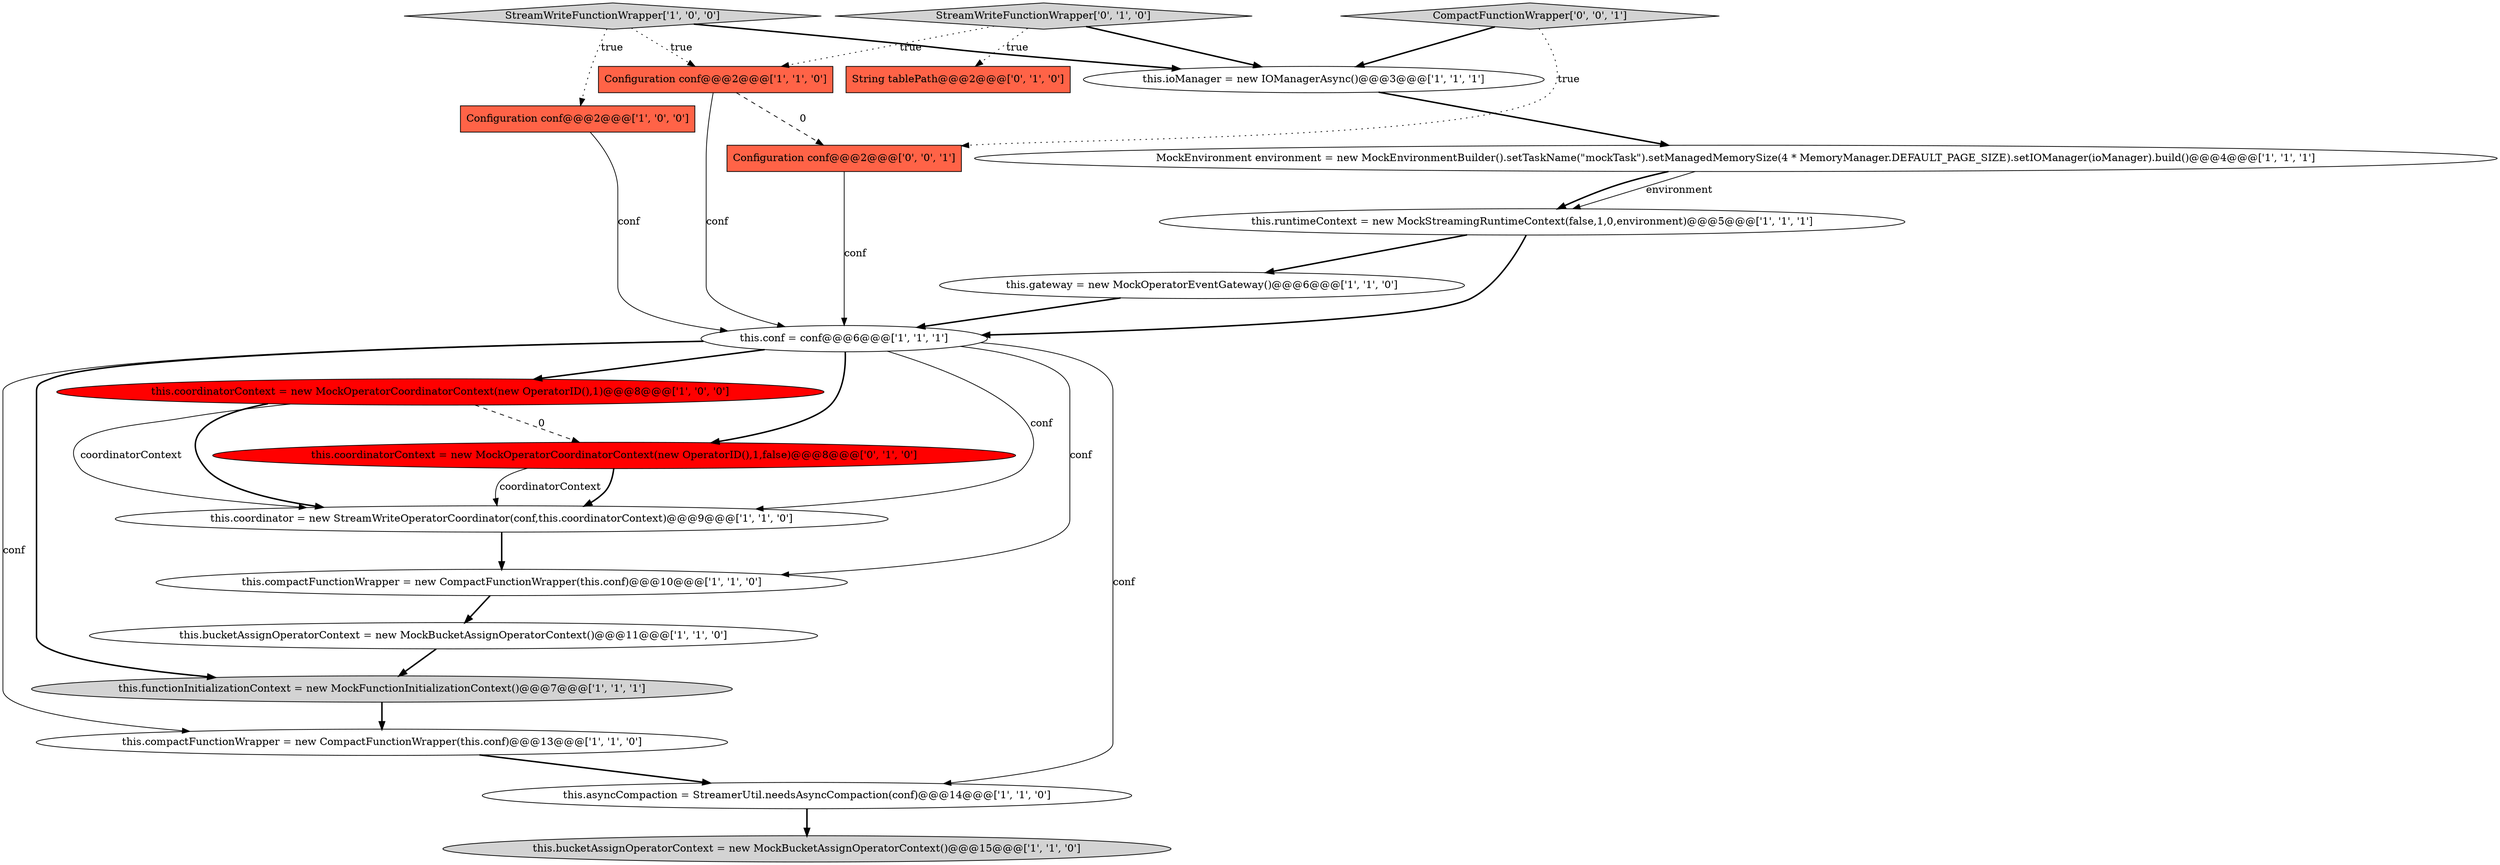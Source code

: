digraph {
8 [style = filled, label = "MockEnvironment environment = new MockEnvironmentBuilder().setTaskName(\"mockTask\").setManagedMemorySize(4 * MemoryManager.DEFAULT_PAGE_SIZE).setIOManager(ioManager).build()@@@4@@@['1', '1', '1']", fillcolor = white, shape = ellipse image = "AAA0AAABBB1BBB"];
20 [style = filled, label = "Configuration conf@@@2@@@['0', '0', '1']", fillcolor = tomato, shape = box image = "AAA0AAABBB3BBB"];
5 [style = filled, label = "this.compactFunctionWrapper = new CompactFunctionWrapper(this.conf)@@@13@@@['1', '1', '0']", fillcolor = white, shape = ellipse image = "AAA0AAABBB1BBB"];
15 [style = filled, label = "this.asyncCompaction = StreamerUtil.needsAsyncCompaction(conf)@@@14@@@['1', '1', '0']", fillcolor = white, shape = ellipse image = "AAA0AAABBB1BBB"];
17 [style = filled, label = "this.coordinatorContext = new MockOperatorCoordinatorContext(new OperatorID(),1,false)@@@8@@@['0', '1', '0']", fillcolor = red, shape = ellipse image = "AAA1AAABBB2BBB"];
3 [style = filled, label = "Configuration conf@@@2@@@['1', '0', '0']", fillcolor = tomato, shape = box image = "AAA0AAABBB1BBB"];
11 [style = filled, label = "StreamWriteFunctionWrapper['1', '0', '0']", fillcolor = lightgray, shape = diamond image = "AAA0AAABBB1BBB"];
1 [style = filled, label = "this.gateway = new MockOperatorEventGateway()@@@6@@@['1', '1', '0']", fillcolor = white, shape = ellipse image = "AAA0AAABBB1BBB"];
19 [style = filled, label = "CompactFunctionWrapper['0', '0', '1']", fillcolor = lightgray, shape = diamond image = "AAA0AAABBB3BBB"];
12 [style = filled, label = "this.bucketAssignOperatorContext = new MockBucketAssignOperatorContext()@@@11@@@['1', '1', '0']", fillcolor = white, shape = ellipse image = "AAA0AAABBB1BBB"];
18 [style = filled, label = "StreamWriteFunctionWrapper['0', '1', '0']", fillcolor = lightgray, shape = diamond image = "AAA0AAABBB2BBB"];
9 [style = filled, label = "this.functionInitializationContext = new MockFunctionInitializationContext()@@@7@@@['1', '1', '1']", fillcolor = lightgray, shape = ellipse image = "AAA0AAABBB1BBB"];
4 [style = filled, label = "this.conf = conf@@@6@@@['1', '1', '1']", fillcolor = white, shape = ellipse image = "AAA0AAABBB1BBB"];
2 [style = filled, label = "this.coordinator = new StreamWriteOperatorCoordinator(conf,this.coordinatorContext)@@@9@@@['1', '1', '0']", fillcolor = white, shape = ellipse image = "AAA0AAABBB1BBB"];
6 [style = filled, label = "Configuration conf@@@2@@@['1', '1', '0']", fillcolor = tomato, shape = box image = "AAA0AAABBB1BBB"];
16 [style = filled, label = "String tablePath@@@2@@@['0', '1', '0']", fillcolor = tomato, shape = box image = "AAA0AAABBB2BBB"];
0 [style = filled, label = "this.compactFunctionWrapper = new CompactFunctionWrapper(this.conf)@@@10@@@['1', '1', '0']", fillcolor = white, shape = ellipse image = "AAA0AAABBB1BBB"];
14 [style = filled, label = "this.coordinatorContext = new MockOperatorCoordinatorContext(new OperatorID(),1)@@@8@@@['1', '0', '0']", fillcolor = red, shape = ellipse image = "AAA1AAABBB1BBB"];
7 [style = filled, label = "this.ioManager = new IOManagerAsync()@@@3@@@['1', '1', '1']", fillcolor = white, shape = ellipse image = "AAA0AAABBB1BBB"];
10 [style = filled, label = "this.bucketAssignOperatorContext = new MockBucketAssignOperatorContext()@@@15@@@['1', '1', '0']", fillcolor = lightgray, shape = ellipse image = "AAA0AAABBB1BBB"];
13 [style = filled, label = "this.runtimeContext = new MockStreamingRuntimeContext(false,1,0,environment)@@@5@@@['1', '1', '1']", fillcolor = white, shape = ellipse image = "AAA0AAABBB1BBB"];
6->4 [style = solid, label="conf"];
4->9 [style = bold, label=""];
1->4 [style = bold, label=""];
4->14 [style = bold, label=""];
15->10 [style = bold, label=""];
4->17 [style = bold, label=""];
4->0 [style = solid, label="conf"];
18->16 [style = dotted, label="true"];
6->20 [style = dashed, label="0"];
19->20 [style = dotted, label="true"];
0->12 [style = bold, label=""];
4->5 [style = solid, label="conf"];
14->2 [style = solid, label="coordinatorContext"];
5->15 [style = bold, label=""];
7->8 [style = bold, label=""];
12->9 [style = bold, label=""];
4->15 [style = solid, label="conf"];
20->4 [style = solid, label="conf"];
13->1 [style = bold, label=""];
18->6 [style = dotted, label="true"];
2->0 [style = bold, label=""];
17->2 [style = bold, label=""];
11->6 [style = dotted, label="true"];
17->2 [style = solid, label="coordinatorContext"];
9->5 [style = bold, label=""];
3->4 [style = solid, label="conf"];
14->17 [style = dashed, label="0"];
14->2 [style = bold, label=""];
4->2 [style = solid, label="conf"];
18->7 [style = bold, label=""];
11->3 [style = dotted, label="true"];
8->13 [style = solid, label="environment"];
19->7 [style = bold, label=""];
11->7 [style = bold, label=""];
8->13 [style = bold, label=""];
13->4 [style = bold, label=""];
}
